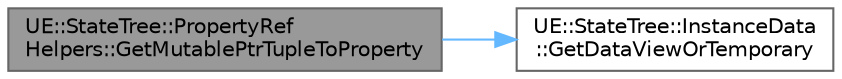 digraph "UE::StateTree::PropertyRefHelpers::GetMutablePtrTupleToProperty"
{
 // INTERACTIVE_SVG=YES
 // LATEX_PDF_SIZE
  bgcolor="transparent";
  edge [fontname=Helvetica,fontsize=10,labelfontname=Helvetica,labelfontsize=10];
  node [fontname=Helvetica,fontsize=10,shape=box,height=0.2,width=0.4];
  rankdir="LR";
  Node1 [id="Node000001",label="UE::StateTree::PropertyRef\lHelpers::GetMutablePtrTupleToProperty",height=0.2,width=0.4,color="gray40", fillcolor="grey60", style="filled", fontcolor="black",tooltip=" "];
  Node1 -> Node2 [id="edge1_Node000001_Node000002",color="steelblue1",style="solid",tooltip=" "];
  Node2 [id="Node000002",label="UE::StateTree::InstanceData\l::GetDataViewOrTemporary",height=0.2,width=0.4,color="grey40", fillcolor="white", style="filled",URL="$dd/d17/namespaceUE_1_1StateTree_1_1InstanceData.html#ae32d4639b5f42a2b98b72b264e3c84c6",tooltip=" "];
}
